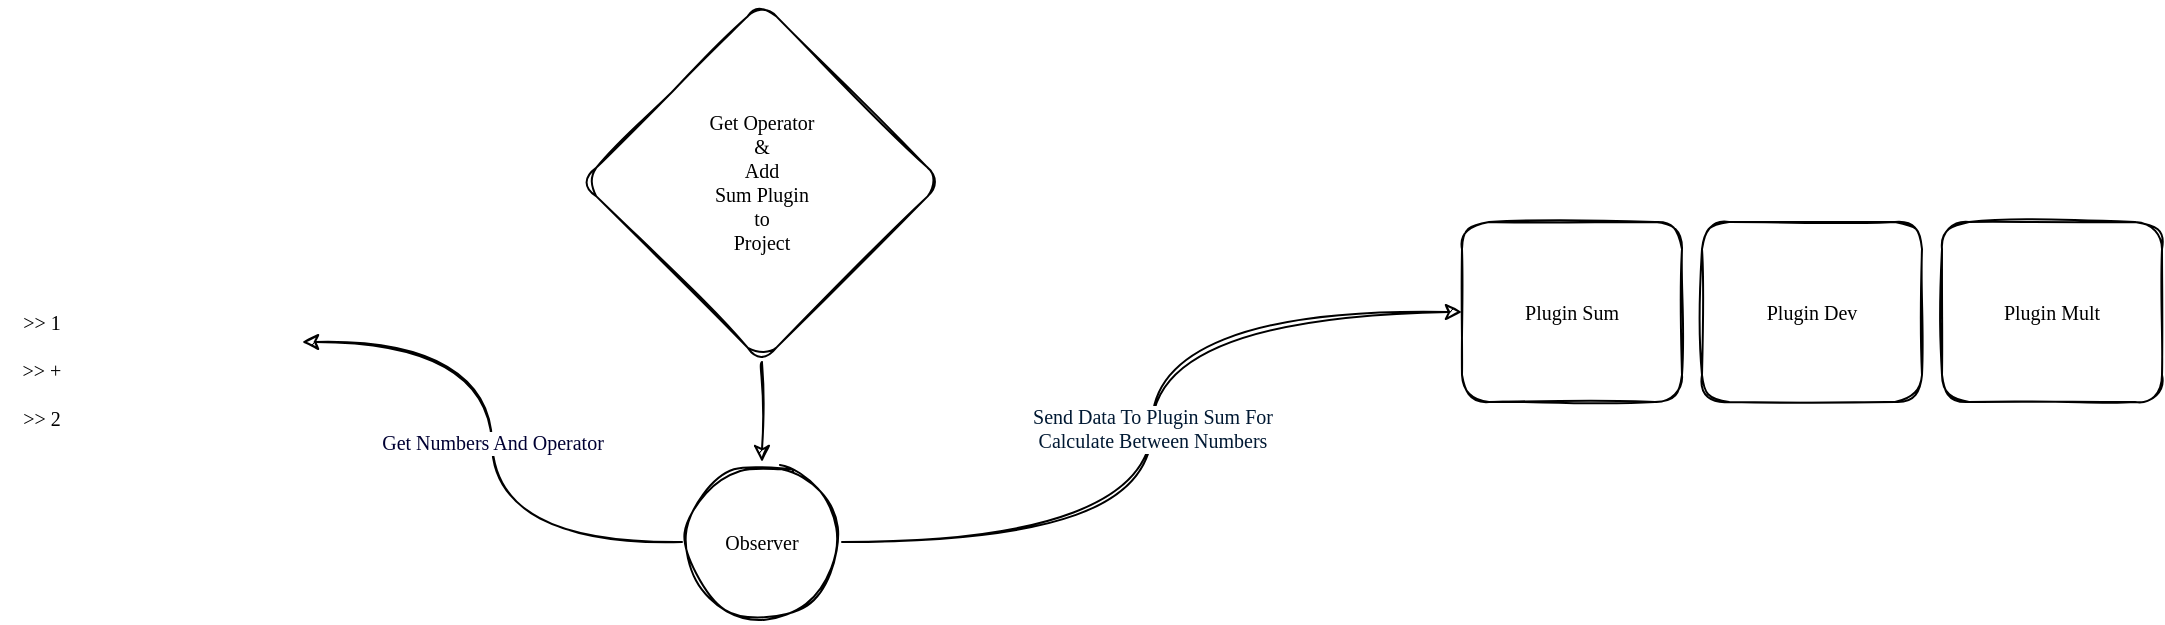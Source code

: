 <mxfile version="14.9.2" type="github">
  <diagram id="en7IpYfBtZfQv5D6KwHp" name="Page-1">
    <mxGraphModel dx="1422" dy="1852" grid="1" gridSize="10" guides="1" tooltips="1" connect="1" arrows="1" fold="1" page="1" pageScale="1" pageWidth="1700" pageHeight="1100" math="0" shadow="0">
      <root>
        <mxCell id="0" />
        <mxCell id="1" parent="0" />
        <mxCell id="DHQOXzC-ihHTkCfRuwks-4" value="" style="group;sketch=1;rounded=1;" vertex="1" connectable="0" parent="1">
          <mxGeometry x="30" y="20" width="150" height="140" as="geometry" />
        </mxCell>
        <mxCell id="DHQOXzC-ihHTkCfRuwks-1" value="" style="pointerEvents=1;shadow=0;dashed=0;html=1;labelPosition=center;verticalLabelPosition=bottom;verticalAlign=top;align=center;outlineConnect=0;shape=mxgraph.veeam2.interface_console;sketch=1;rounded=1;" vertex="1" parent="DHQOXzC-ihHTkCfRuwks-4">
          <mxGeometry width="150" height="140" as="geometry" />
        </mxCell>
        <mxCell id="DHQOXzC-ihHTkCfRuwks-3" value="&lt;div style=&quot;font-size: 10px&quot;&gt;&amp;gt;&amp;gt; 1&lt;/div&gt;&lt;div style=&quot;font-size: 10px&quot;&gt;&lt;br&gt;&lt;/div&gt;&lt;div style=&quot;font-size: 10px&quot;&gt;&amp;gt;&amp;gt; +&lt;/div&gt;&lt;div style=&quot;font-size: 10px&quot;&gt;&lt;br&gt;&lt;/div&gt;&lt;div style=&quot;font-size: 10px&quot;&gt;&amp;gt;&amp;gt; 2&lt;br style=&quot;font-size: 10px&quot;&gt;&lt;/div&gt;" style="text;html=1;strokeColor=none;fillColor=none;align=center;verticalAlign=middle;whiteSpace=wrap;fontFamily=Lucida Console;fontSize=10;sketch=1;rounded=1;" vertex="1" parent="DHQOXzC-ihHTkCfRuwks-4">
          <mxGeometry y="59" width="40" height="50" as="geometry" />
        </mxCell>
        <mxCell id="DHQOXzC-ihHTkCfRuwks-5" value="&lt;div&gt;Plugin Sum&lt;/div&gt;" style="whiteSpace=wrap;html=1;fontFamily=Lucida Console;fontSize=10;sketch=1;rounded=1;" vertex="1" parent="1">
          <mxGeometry x="760" y="30" width="110" height="90" as="geometry" />
        </mxCell>
        <mxCell id="DHQOXzC-ihHTkCfRuwks-6" value="&lt;div&gt;Plugin Dev&lt;br&gt;&lt;/div&gt;" style="whiteSpace=wrap;html=1;fontFamily=Lucida Console;fontSize=10;sketch=1;rounded=1;" vertex="1" parent="1">
          <mxGeometry x="880" y="30" width="110" height="90" as="geometry" />
        </mxCell>
        <mxCell id="DHQOXzC-ihHTkCfRuwks-7" value="&lt;div&gt;Plugin Mult&lt;br&gt;&lt;/div&gt;" style="whiteSpace=wrap;html=1;fontFamily=Lucida Console;fontSize=10;sketch=1;rounded=1;" vertex="1" parent="1">
          <mxGeometry x="1000" y="30" width="110" height="90" as="geometry" />
        </mxCell>
        <mxCell id="DHQOXzC-ihHTkCfRuwks-11" value="&lt;div&gt;&lt;font color=&quot;#001933&quot;&gt;Send Data To Plugin Sum For &lt;br&gt;&lt;/font&gt;&lt;/div&gt;&lt;div&gt;&lt;font color=&quot;#001933&quot;&gt;Calculate Between Numbers&lt;/font&gt;&lt;/div&gt;" style="edgeStyle=orthogonalEdgeStyle;orthogonalLoop=1;jettySize=auto;html=1;entryX=0;entryY=0.5;entryDx=0;entryDy=0;fontFamily=Lucida Console;fontSize=10;sketch=1;curved=1;" edge="1" parent="1" source="DHQOXzC-ihHTkCfRuwks-9" target="DHQOXzC-ihHTkCfRuwks-5">
          <mxGeometry relative="1" as="geometry" />
        </mxCell>
        <mxCell id="DHQOXzC-ihHTkCfRuwks-12" value="&lt;font color=&quot;#000033&quot;&gt;Get Numbers And Operator&lt;/font&gt;" style="edgeStyle=orthogonalEdgeStyle;orthogonalLoop=1;jettySize=auto;html=1;fontFamily=Lucida Console;fontSize=10;sketch=1;curved=1;" edge="1" parent="1" source="DHQOXzC-ihHTkCfRuwks-9" target="DHQOXzC-ihHTkCfRuwks-1">
          <mxGeometry relative="1" as="geometry" />
        </mxCell>
        <mxCell id="DHQOXzC-ihHTkCfRuwks-9" value="Observer" style="ellipse;whiteSpace=wrap;html=1;aspect=fixed;fontFamily=Lucida Console;fontSize=10;sketch=1;rounded=1;" vertex="1" parent="1">
          <mxGeometry x="370" y="150" width="80" height="80" as="geometry" />
        </mxCell>
        <mxCell id="DHQOXzC-ihHTkCfRuwks-14" style="edgeStyle=orthogonalEdgeStyle;orthogonalLoop=1;jettySize=auto;html=1;fontFamily=Lucida Console;fontSize=10;sketch=1;curved=1;" edge="1" parent="1" source="DHQOXzC-ihHTkCfRuwks-13" target="DHQOXzC-ihHTkCfRuwks-9">
          <mxGeometry relative="1" as="geometry" />
        </mxCell>
        <mxCell id="DHQOXzC-ihHTkCfRuwks-13" value="&lt;div&gt;Get Operator &lt;br&gt;&lt;/div&gt;&lt;div&gt;&amp;amp;&lt;/div&gt;&lt;div&gt;Add&lt;/div&gt;&lt;div&gt;Sum Plugin &lt;br&gt;&lt;/div&gt;&lt;div&gt;to&lt;/div&gt;&lt;div&gt;Project&lt;br&gt;&lt;/div&gt;" style="rhombus;whiteSpace=wrap;html=1;fontFamily=Lucida Console;fontSize=10;sketch=1;rounded=1;" vertex="1" parent="1">
          <mxGeometry x="320" y="-80" width="180" height="180" as="geometry" />
        </mxCell>
      </root>
    </mxGraphModel>
  </diagram>
</mxfile>

